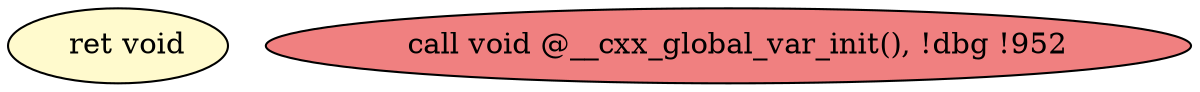 
digraph G {


node883 [fillcolor=lemonchiffon,label="  ret void",shape=ellipse,style=filled ]
node882 [fillcolor=lightcoral,label="  call void @__cxx_global_var_init(), !dbg !952",shape=ellipse,style=filled ]



}
